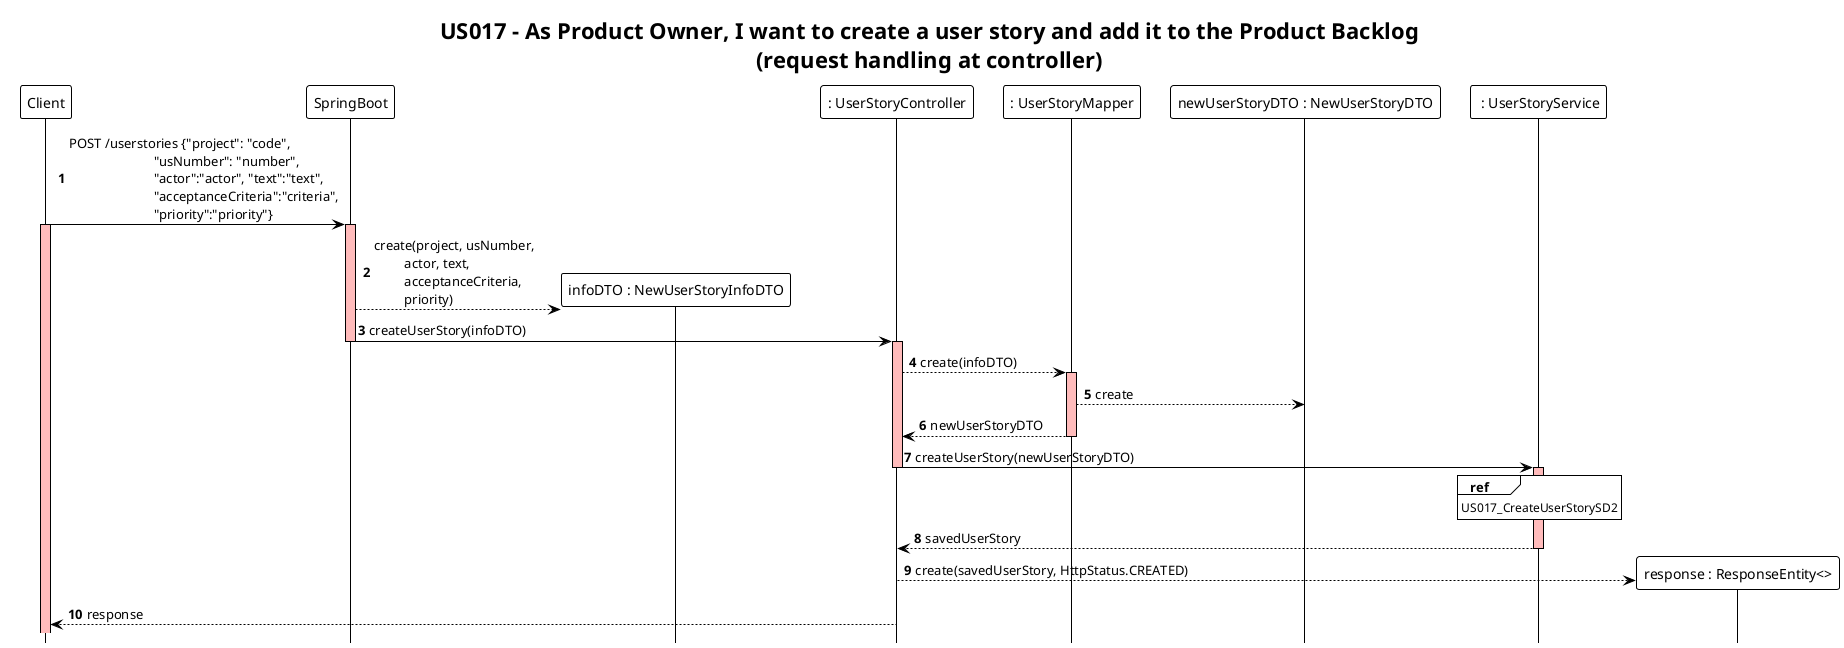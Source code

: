 @startuml
!theme plain
hide footbox
autonumber

skinparam sequence{
LifeLineBackgroundColor #FFBBBB
}

title US017 - As Product Owner, I want to create a user story and add it to the Product Backlog\n(request handling at controller)

participant Client
participant SpringBoot
participant "infoDTO : NewUserStoryInfoDTO" as infoDTO
participant ": UserStoryController" as controller
participant ": UserStoryMapper" as mapper
participant "newUserStoryDTO : NewUserStoryDTO" as newUserStoryDTO
participant " : UserStoryService" as service
participant "response : ResponseEntity<>" as response

Client -> SpringBoot : POST /userstories {"project": "code",\n                         "usNumber": "number",\n                         "actor":"actor", "text":"text",\n                         "acceptanceCriteria":"criteria",\n                         "priority":"priority"}
activate Client

activate SpringBoot
SpringBoot --> infoDTO ** : create(project, usNumber,\n         actor, text,\n         acceptanceCriteria,\n         priority)
SpringBoot -> controller : createUserStory(infoDTO)
deactivate

activate controller
controller --> mapper : create(infoDTO)

activate mapper
mapper --> newUserStoryDTO : create
mapper --> controller : newUserStoryDTO
deactivate

controller -> service : createUserStory(newUserStoryDTO)
deactivate

activate service
ref over service : US017_CreateUserStorySD2

service --> controller : savedUserStory
deactivate

controller --> response ** : create(savedUserStory, HttpStatus.CREATED)
controller --> Client : response
@enduml